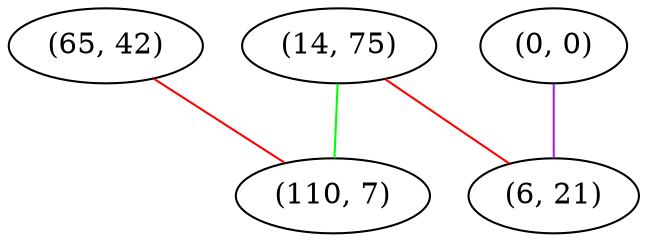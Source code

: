 graph "" {
"(14, 75)";
"(65, 42)";
"(0, 0)";
"(110, 7)";
"(6, 21)";
"(14, 75)" -- "(110, 7)"  [color=green, key=0, weight=2];
"(14, 75)" -- "(6, 21)"  [color=red, key=0, weight=1];
"(65, 42)" -- "(110, 7)"  [color=red, key=0, weight=1];
"(0, 0)" -- "(6, 21)"  [color=purple, key=0, weight=4];
}
